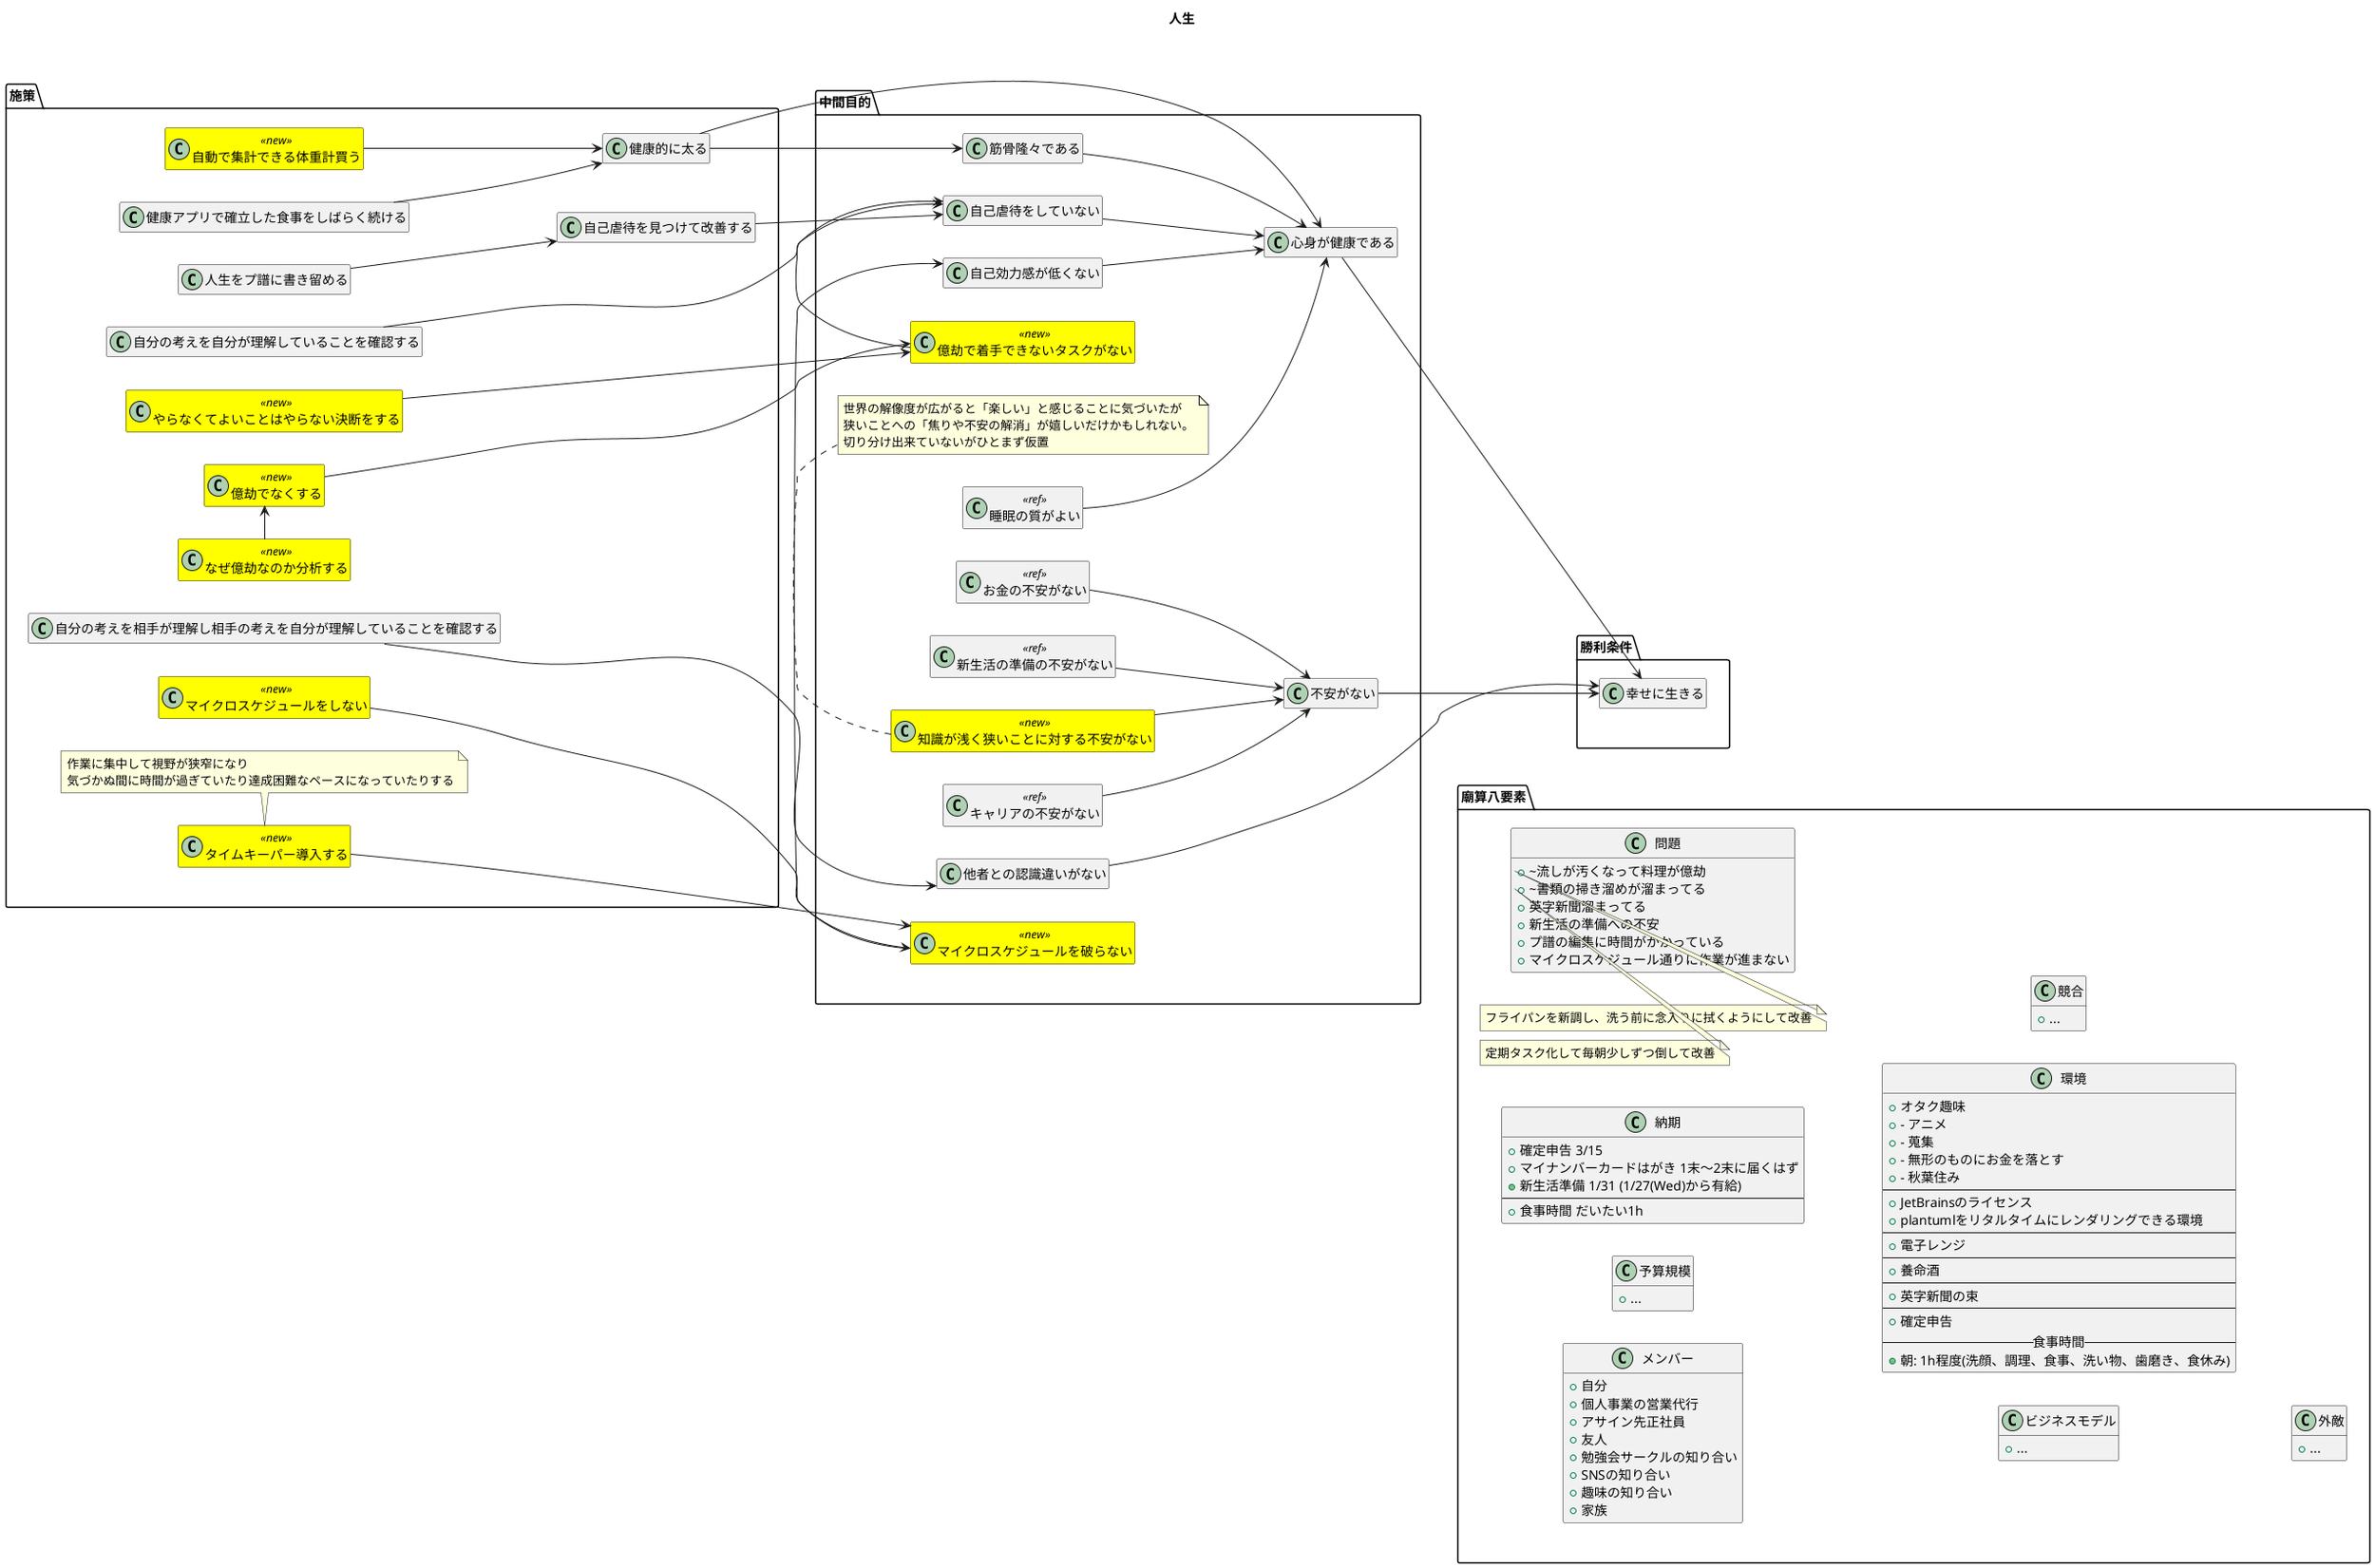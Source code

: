 @startuml

title 人生

hide empty members
skinparam class {
  BackgroundColor<<deprecated>> Grey
  BackgroundColor<<done>> Cyan
  BackgroundColor<<new>> Yellow
}

left to right direction

package 勝利条件 {
  class 幸せに生きる
}

package 中間目的 {
  class 不安がない
  不安がない --> 幸せに生きる

  class キャリアの不安がない<<ref>>
  キャリアの不安がない --> 不安がない

  class お金の不安がない<<ref>>
  お金の不安がない --> 不安がない

  class 新生活の準備の不安がない<<ref>>
  新生活の準備の不安がない --> 不安がない

  class 自己虐待をしていない
  自己虐待をしていない --> 心身が健康である

  class 他者との認識違いがない
  他者との認識違いがない --> 幸せに生きる

  class 心身が健康である
  心身が健康である --> 幸せに生きる
  class 筋骨隆々である
  筋骨隆々である --> 心身が健康である

  class 億劫で着手できないタスクがない<<new>>
  億劫で着手できないタスクがない -> 自己虐待をしていない

  class 睡眠の質がよい<<ref>>
  睡眠の質がよい --> 心身が健康である

  class 自己効力感が低くない
  自己効力感が低くない --> 心身が健康である

  class マイクロスケジュールを破らない<<new>>
  マイクロスケジュールを破らない -> 自己効力感が低くない

  class 知識が浅く狭いことに対する不安がない<<new>>
  note bottom
  世界の解像度が広がると「楽しい」と感じることに気づいたが
  狭いことへの「焦りや不安の解消」が嬉しいだけかもしれない。
  切り分け出来ていないがひとまず仮置
  end note
  知識が浅く狭いことに対する不安がない --> 不安がない
}

package 施策 {
  class 自己虐待を見つけて改善する
  自己虐待を見つけて改善する --> 自己虐待をしていない

  class 人生をプ譜に書き留める
  人生をプ譜に書き留める --> 自己虐待を見つけて改善する

  class 自分の考えを相手が理解し相手の考えを自分が理解していることを確認する
  自分の考えを相手が理解し相手の考えを自分が理解していることを確認する --> 他者との認識違いがない

  class 自分の考えを自分が理解していることを確認する
  自分の考えを自分が理解していることを確認する --> 自己虐待をしていない

  class 健康的に太る
  健康的に太る --> 筋骨隆々である
  健康的に太る --> 心身が健康である
  class 健康アプリで確立した食事をしばらく続ける
  健康アプリで確立した食事をしばらく続ける --> 健康的に太る
  class 自動で集計できる体重計買う<<new>>
  自動で集計できる体重計買う --> 健康的に太る

  class やらなくてよいことはやらない決断をする<<new>>
  やらなくてよいことはやらない決断をする --> 億劫で着手できないタスクがない
  class 億劫でなくする<<new>>
  億劫でなくする --> 億劫で着手できないタスクがない
  class なぜ億劫なのか分析する<<new>>
  なぜ億劫なのか分析する -> 億劫でなくする

  class マイクロスケジュールをしない<<new>>
  マイクロスケジュールをしない --> マイクロスケジュールを破らない

  class タイムキーパー導入する<<new>>
  note bottom
  作業に集中して視野が狭窄になり
  気づかぬ間に時間が過ぎていたり達成困難なペースになっていたりする
  end note
  タイムキーパー導入する --> マイクロスケジュールを破らない
}

package 廟算八要素 {
  class メンバー {
   + 自分
   + 個人事業の営業代行
   + アサイン先正社員
   + 友人
   + 勉強会サークルの知り合い
   + SNSの知り合い
   + 趣味の知り合い
   + 家族
  }
  class 予算規模 {
   + ...
  }
  class 納期 {
   + 確定申告 3/15
   + マイナンバーカードはがき 1末〜2末に届くはず
   + 新生活準備 1/31 (1/27(Wed)から有給)
   ---
   + 食事時間 だいたい1h
  }
  class ビジネスモデル {
   + ...
  }
  class 環境 {
   + オタク趣味
   + - アニメ
   + - 蒐集
   + - 無形のものにお金を落とす
   + - 秋葉住み
   --
   + JetBrainsのライセンス
   + plantumlをリタルタイムにレンダリングできる環境
   --
   + 電子レンジ
   --
   + 養命酒
   --
   + 英字新聞の束
   --
   + 確定申告
   -- 食事時間 --
   + 朝: 1h程度(洗顔、調理、食事、洗い物、歯磨き、食休み)
  }

  class 競合 {
   + ...
  }
  class 外敵 {
   + ...
  }
  class 問題 {
   + ~流しが汚くなって料理が億劫
   + ~書類の掃き溜めが溜まってる
   + 英字新聞溜まってる
   + 新生活の準備への不安
   + プ譜の編集に時間がかかっている
   + マイクロスケジュール通りに作業が進まない
  }
  note right of 問題::~流しが汚くなって料理が億劫
  フライパンを新調し、洗う前に念入りに拭くようにして改善
  end note
  note right of 問題::~書類の掃き溜めが溜まってる
  定期タスク化して毎朝少しずつ倒して改善
  end note
}

中間目的 --u[hidden]--> 勝利条件
施策 --u[hidden]--> 中間目的
廟算八要素 ---u[hidden]--> 施策

@enduml
